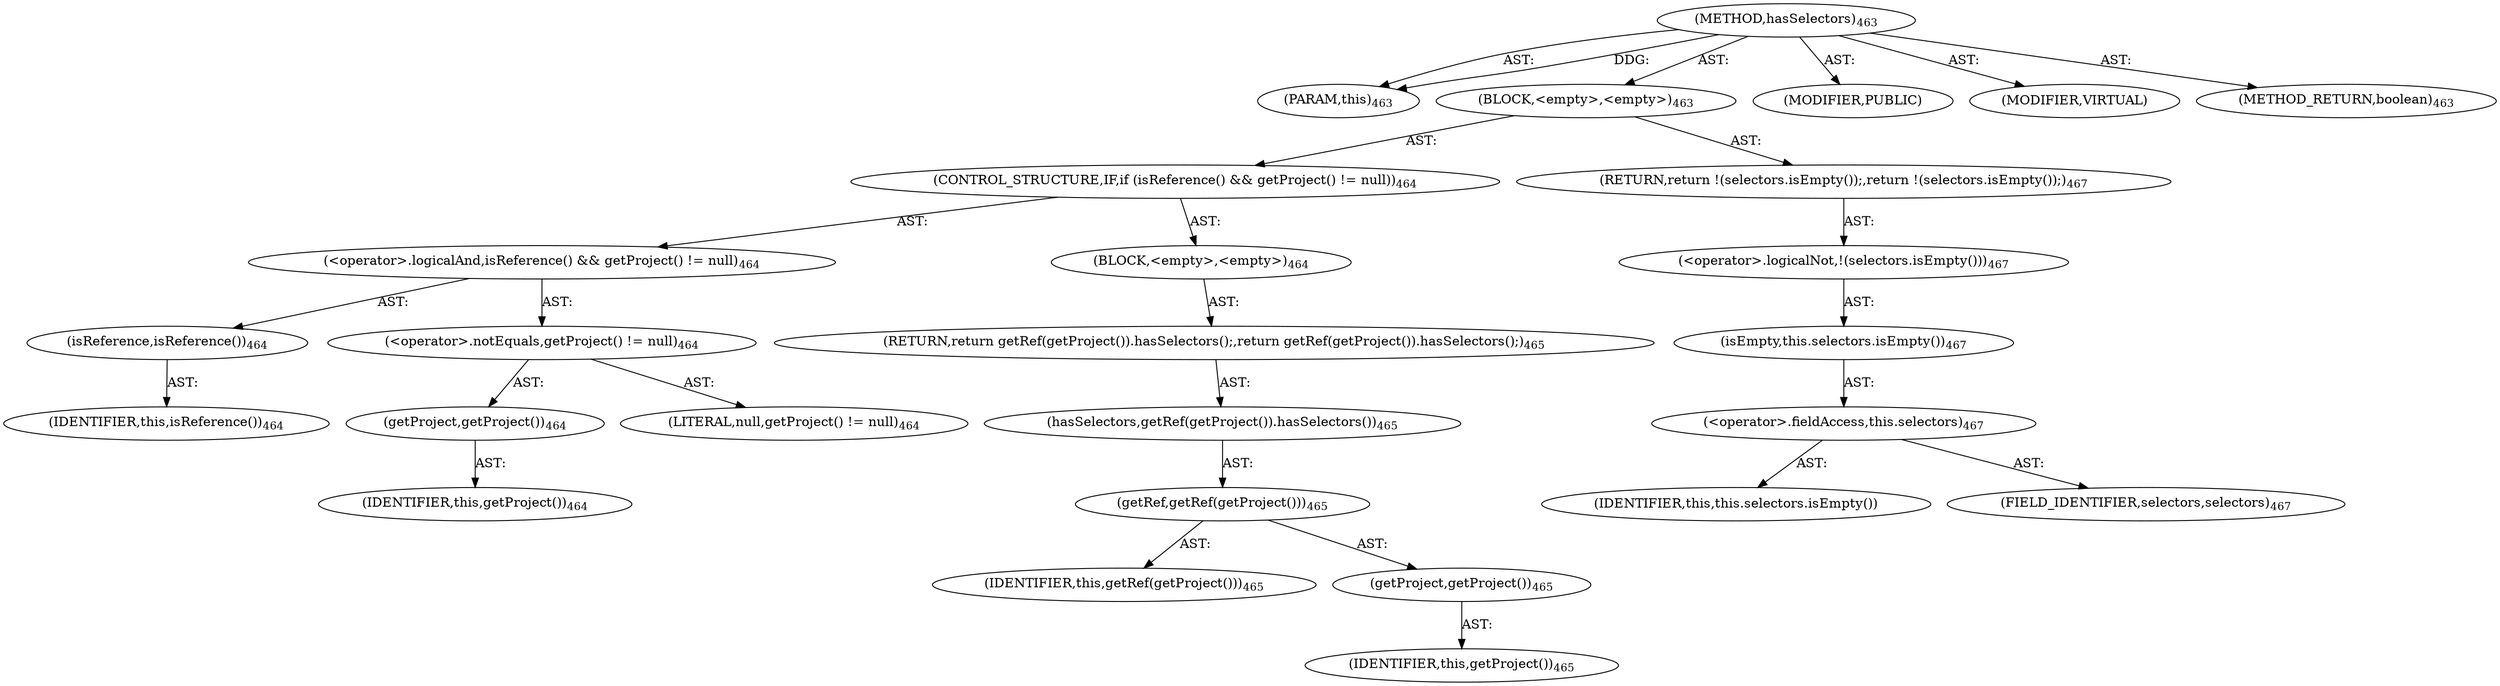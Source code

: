 digraph "hasSelectors" {  
"111669149719" [label = <(METHOD,hasSelectors)<SUB>463</SUB>> ]
"115964117013" [label = <(PARAM,this)<SUB>463</SUB>> ]
"25769803840" [label = <(BLOCK,&lt;empty&gt;,&lt;empty&gt;)<SUB>463</SUB>> ]
"47244640292" [label = <(CONTROL_STRUCTURE,IF,if (isReference() &amp;&amp; getProject() != null))<SUB>464</SUB>> ]
"30064771378" [label = <(&lt;operator&gt;.logicalAnd,isReference() &amp;&amp; getProject() != null)<SUB>464</SUB>> ]
"30064771379" [label = <(isReference,isReference())<SUB>464</SUB>> ]
"68719476797" [label = <(IDENTIFIER,this,isReference())<SUB>464</SUB>> ]
"30064771380" [label = <(&lt;operator&gt;.notEquals,getProject() != null)<SUB>464</SUB>> ]
"30064771381" [label = <(getProject,getProject())<SUB>464</SUB>> ]
"68719476798" [label = <(IDENTIFIER,this,getProject())<SUB>464</SUB>> ]
"90194313238" [label = <(LITERAL,null,getProject() != null)<SUB>464</SUB>> ]
"25769803841" [label = <(BLOCK,&lt;empty&gt;,&lt;empty&gt;)<SUB>464</SUB>> ]
"146028888080" [label = <(RETURN,return getRef(getProject()).hasSelectors();,return getRef(getProject()).hasSelectors();)<SUB>465</SUB>> ]
"30064771382" [label = <(hasSelectors,getRef(getProject()).hasSelectors())<SUB>465</SUB>> ]
"30064771383" [label = <(getRef,getRef(getProject()))<SUB>465</SUB>> ]
"68719476800" [label = <(IDENTIFIER,this,getRef(getProject()))<SUB>465</SUB>> ]
"30064771384" [label = <(getProject,getProject())<SUB>465</SUB>> ]
"68719476799" [label = <(IDENTIFIER,this,getProject())<SUB>465</SUB>> ]
"146028888081" [label = <(RETURN,return !(selectors.isEmpty());,return !(selectors.isEmpty());)<SUB>467</SUB>> ]
"30064771385" [label = <(&lt;operator&gt;.logicalNot,!(selectors.isEmpty()))<SUB>467</SUB>> ]
"30064771386" [label = <(isEmpty,this.selectors.isEmpty())<SUB>467</SUB>> ]
"30064771387" [label = <(&lt;operator&gt;.fieldAccess,this.selectors)<SUB>467</SUB>> ]
"68719477012" [label = <(IDENTIFIER,this,this.selectors.isEmpty())> ]
"55834574916" [label = <(FIELD_IDENTIFIER,selectors,selectors)<SUB>467</SUB>> ]
"133143986229" [label = <(MODIFIER,PUBLIC)> ]
"133143986230" [label = <(MODIFIER,VIRTUAL)> ]
"128849018903" [label = <(METHOD_RETURN,boolean)<SUB>463</SUB>> ]
  "111669149719" -> "115964117013"  [ label = "AST: "] 
  "111669149719" -> "25769803840"  [ label = "AST: "] 
  "111669149719" -> "133143986229"  [ label = "AST: "] 
  "111669149719" -> "133143986230"  [ label = "AST: "] 
  "111669149719" -> "128849018903"  [ label = "AST: "] 
  "25769803840" -> "47244640292"  [ label = "AST: "] 
  "25769803840" -> "146028888081"  [ label = "AST: "] 
  "47244640292" -> "30064771378"  [ label = "AST: "] 
  "47244640292" -> "25769803841"  [ label = "AST: "] 
  "30064771378" -> "30064771379"  [ label = "AST: "] 
  "30064771378" -> "30064771380"  [ label = "AST: "] 
  "30064771379" -> "68719476797"  [ label = "AST: "] 
  "30064771380" -> "30064771381"  [ label = "AST: "] 
  "30064771380" -> "90194313238"  [ label = "AST: "] 
  "30064771381" -> "68719476798"  [ label = "AST: "] 
  "25769803841" -> "146028888080"  [ label = "AST: "] 
  "146028888080" -> "30064771382"  [ label = "AST: "] 
  "30064771382" -> "30064771383"  [ label = "AST: "] 
  "30064771383" -> "68719476800"  [ label = "AST: "] 
  "30064771383" -> "30064771384"  [ label = "AST: "] 
  "30064771384" -> "68719476799"  [ label = "AST: "] 
  "146028888081" -> "30064771385"  [ label = "AST: "] 
  "30064771385" -> "30064771386"  [ label = "AST: "] 
  "30064771386" -> "30064771387"  [ label = "AST: "] 
  "30064771387" -> "68719477012"  [ label = "AST: "] 
  "30064771387" -> "55834574916"  [ label = "AST: "] 
  "111669149719" -> "115964117013"  [ label = "DDG: "] 
}

